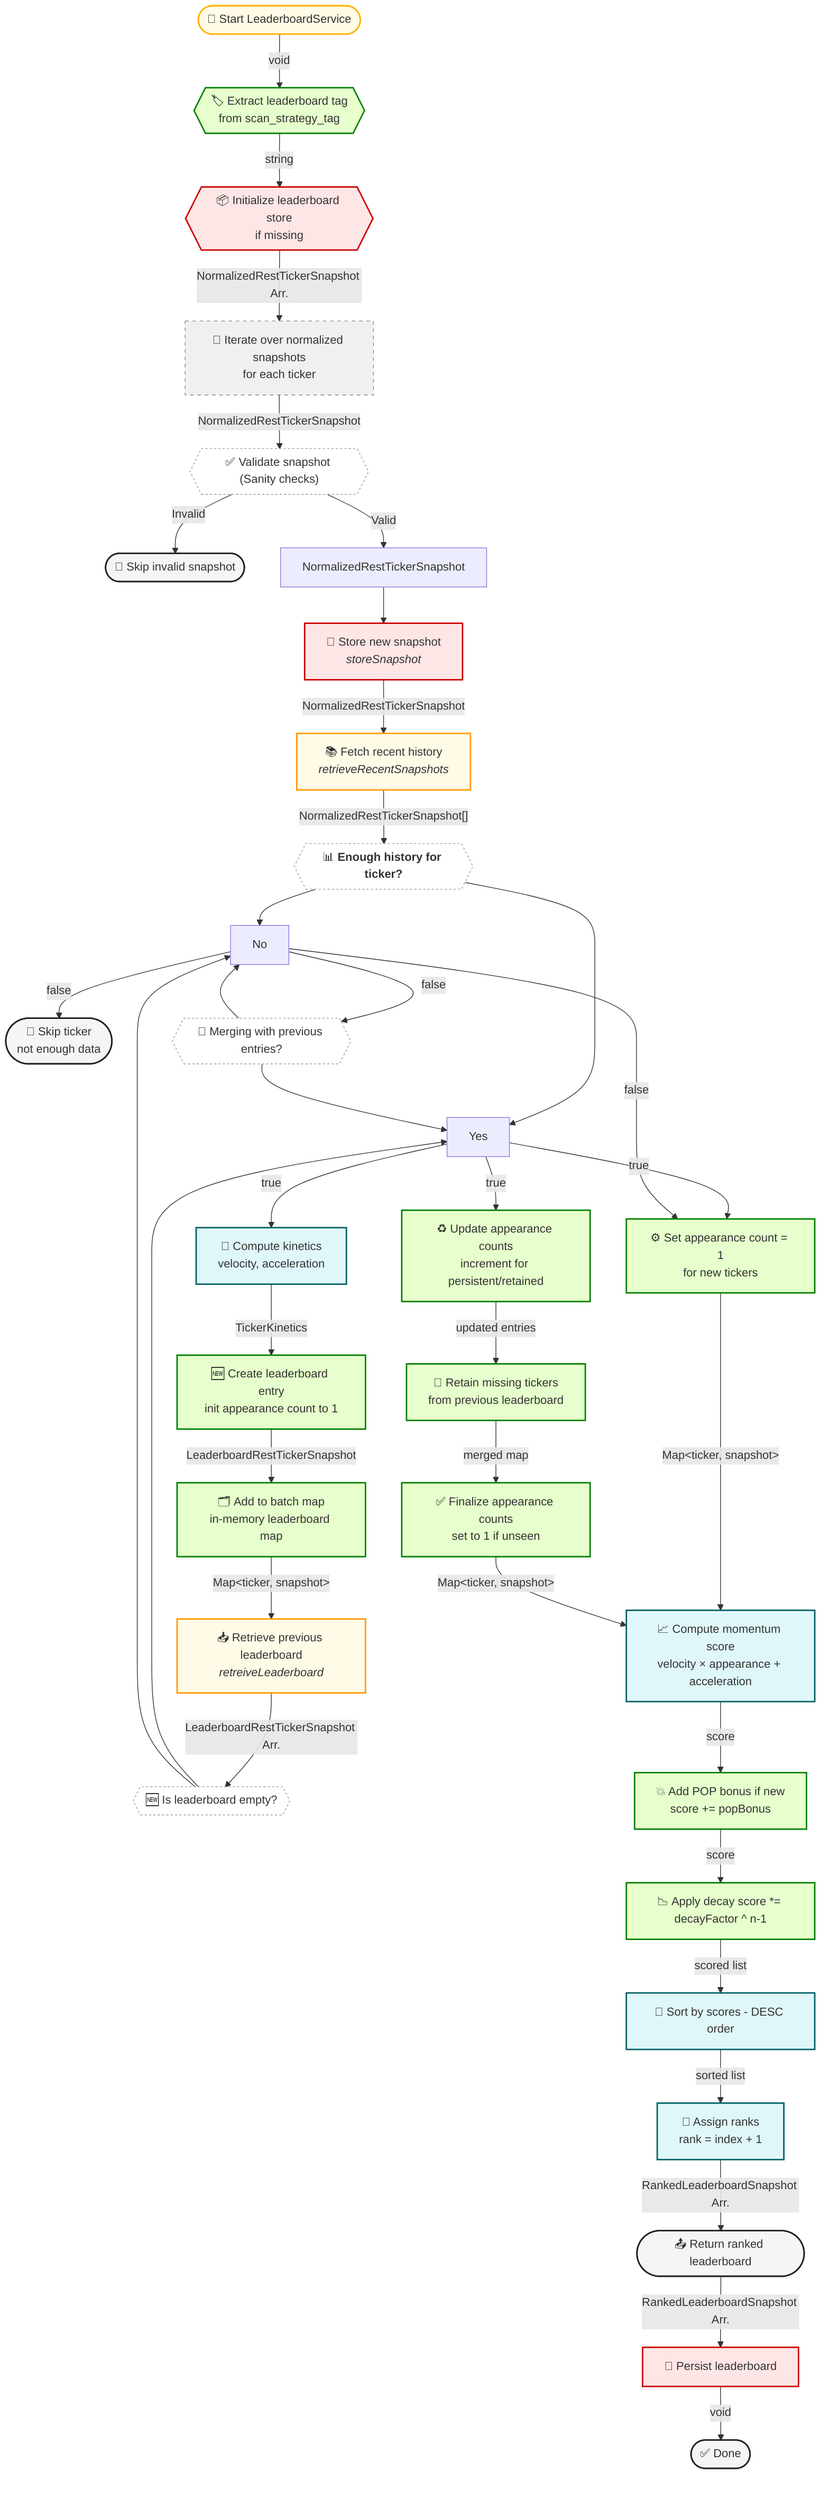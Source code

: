 flowchart TD
    A([🚀 Start LeaderboardService]):::entry -->|void| B{{🏷️ Extract leaderboard tag<br/>from scan_strategy_tag}}:::step
    B -->|string| C{{📦 Initialize leaderboard store<br/>if missing}}:::storage
    C -->|NormalizedRestTickerSnapshot Arr.| D[🔁 Iterate over normalized snapshots<br/>for each ticker]:::loop

    D -->|NormalizedRestTickerSnapshot| E0{{✅ Validate snapshot #40;Sanity checks#41;}}:::branch
    E0 -- Invalid --> E5([🛑 Skip invalid snapshot]):::exit
    E0 -- Valid --> NormalizedRestTickerSnapshot --> E1[💾 Store new snapshot<br/><i>storeSnapshot</i>]:::storage
    E1 -->|NormalizedRestTickerSnapshot| E2[📚 Fetch recent history<br/><i>retrieveRecentSnapshots</i>]:::async
    E2 -->| NormalizedRestTickerSnapshot#91;&#93 | E3{{📊 <b>Enough history for ticker?</b>}}:::branch
    E3 --> No -->|false| E4([🚫 Skip ticker<br/>not enough data]):::exit

    E3 --> Yes -->|true| F1[🧠 Compute kinetics<br/>velocity, acceleration]:::compute
    F1 -->|TickerKinetics| F2[🆕 Create leaderboard entry<br/>init appearance count to 1]:::step
    F2 -->|LeaderboardRestTickerSnapshot| F3[🗂️ Add to batch map<br/>in-memory leaderboard map]:::step

    F3 -->|Map&lt;ticker, snapshot&gt;| M1[📥 Retrieve previous leaderboard<br/><i>retreiveLeaderboard</i>]:::async
    M1 -->|LeaderboardRestTickerSnapshot Arr.| M2A{{🆕 Is leaderboard empty?}}:::branch
    M2A --> Yes -->|true| M3[⚙️ Set appearance count = 1<br/>for new tickers]:::step
    M2A --> No -->|false| M2{{🔀 Merging with previous entries?}}:::branch

    M2 --> No -->|false| M3
    M2 --> Yes -->|true| M4[♻️ Update appearance counts<br/>increment for persistent/retained]:::step
    M4 -->|updated entries| M5[📌 Retain missing tickers<br/>from previous leaderboard]:::step
    M5 -->|merged map| M6[✅ Finalize appearance counts<br/>set to 1 if unseen]:::step

    M3 -->|Map&lt;ticker, snapshot&gt;| S1
    M6 -->|Map&lt;ticker, snapshot&gt;| S1

    S1[📈 Compute momentum score<br/>velocity × appearance + acceleration]:::compute -->|score| S2[💥 Add POP bonus if new<br/>score += popBonus]:::step
    S2 -->|score| S3[📉 Apply decay score *= decayFactor ^ n-1]:::step

    S3 -->|scored list| R1[🧮 Sort by scores - DESC order]:::compute
    R1 -->|sorted list| R2[🏅 Assign ranks<br/>rank = index + 1]:::compute
    R2 -->|RankedLeaderboardSnapshot Arr.| R3([📤 Return ranked leaderboard]):::exit
    R3 -->|RankedLeaderboardSnapshot Arr.| H[💾 Persist leaderboard]:::storage
    H -->|void| Z([✅ Done]):::exit

    %% Styles
    classDef step fill:#e6ffcc,stroke:#008000,stroke-width:2px;
    classDef entry fill:#fffbe6,stroke:#ffb300,stroke-width:2px;
    classDef exit fill:#f5f5f5,stroke:#222,stroke-width:2px;
    classDef error fill:#fff0f0,stroke:#d00,stroke-width:2px;
    classDef compute fill:#e0f7fa,stroke:#006064,stroke-width:2px;
    classDef storage fill:#ffe6e6,stroke:#cc0000,stroke-width:2px;
    classDef loop fill:#f0f0f0,stroke:#888,stroke-dasharray: 5, 5;
    classDef async fill:#fffbe6,stroke:#ff9900,stroke-width:2px;
    classDef branch fill:#ffffff,stroke:#999999,stroke-dasharray: 3, 3;